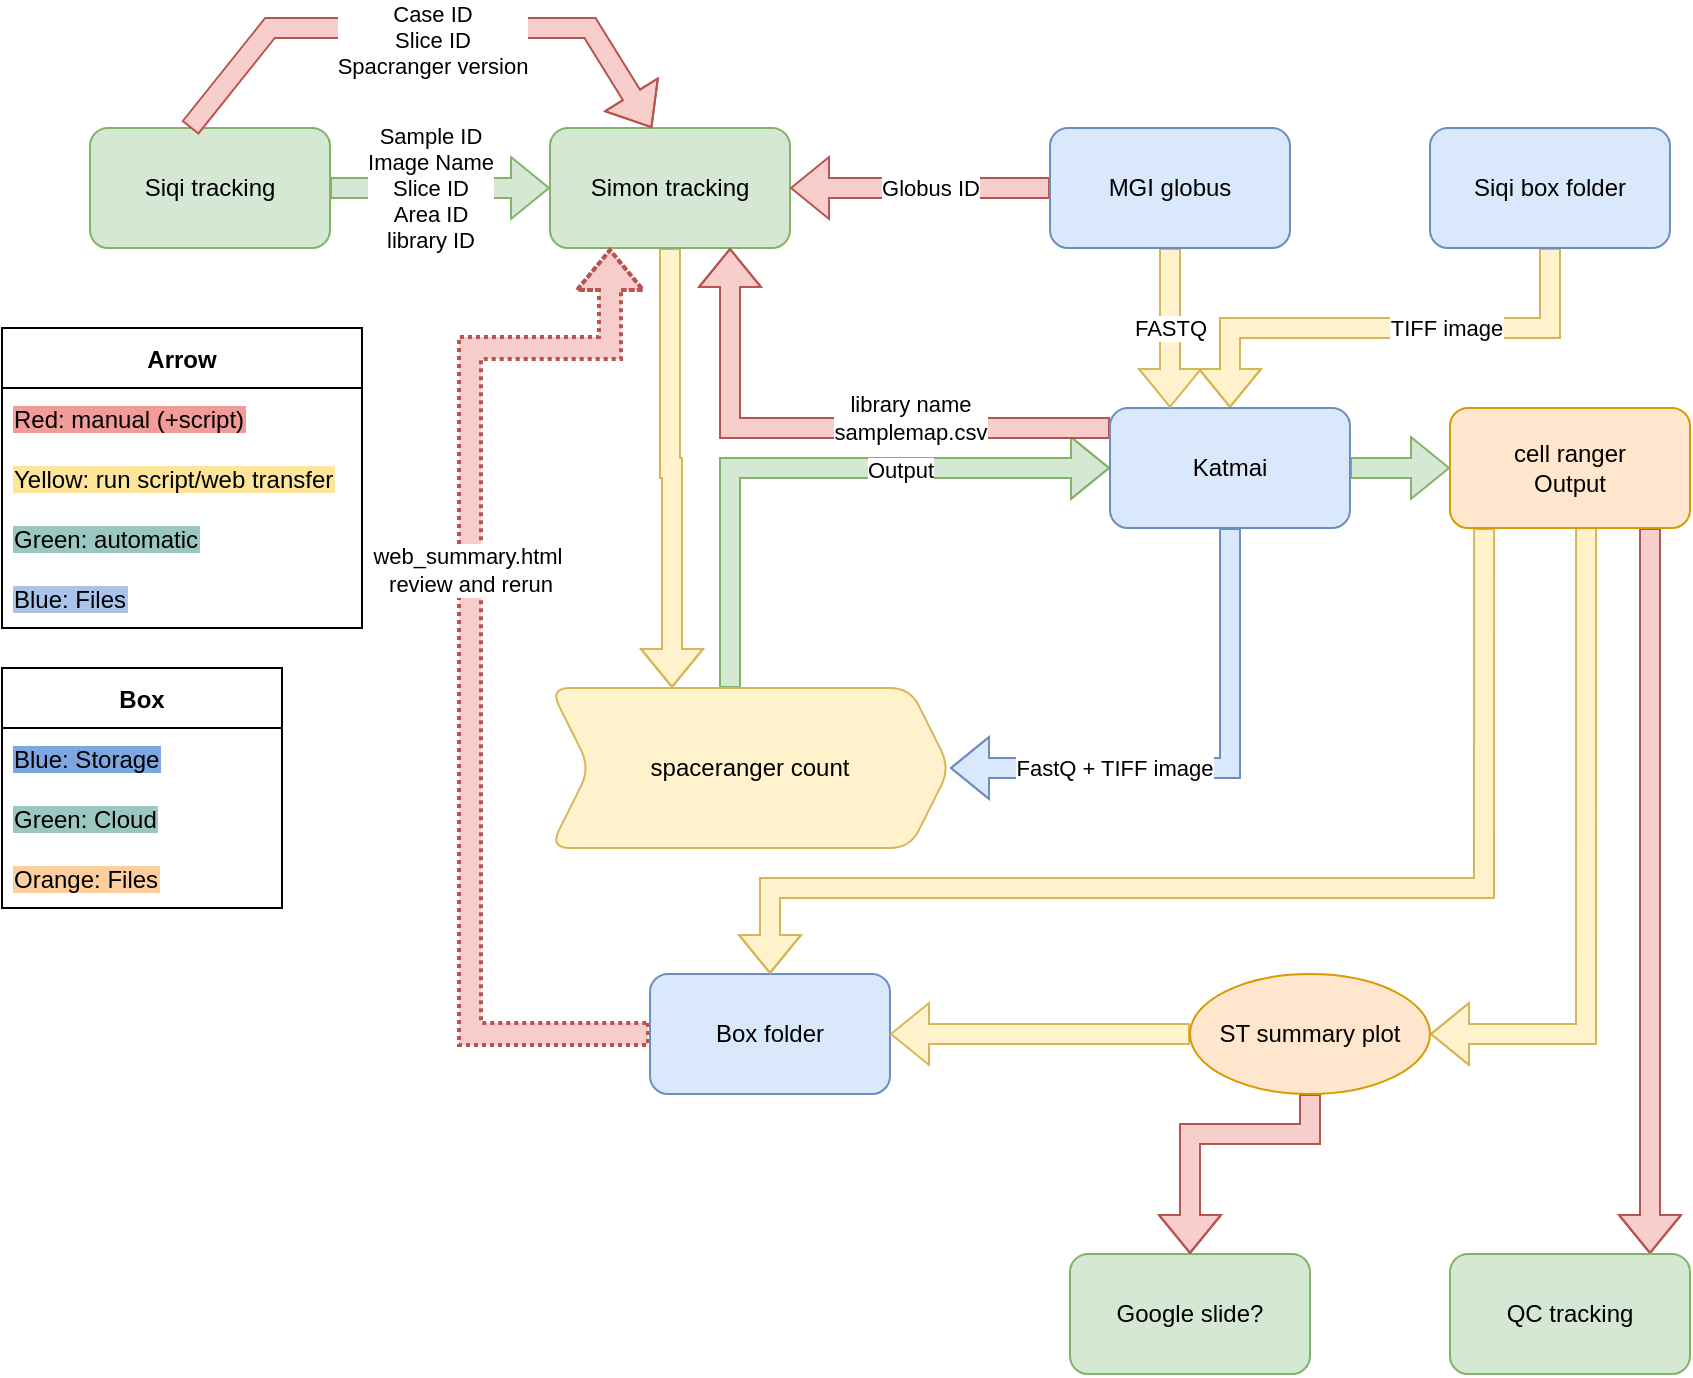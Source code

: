 <mxfile version="20.2.8" type="github">
  <diagram id="chlIG1ylPpCfMNX09vV1" name="Page-1">
    <mxGraphModel dx="1892" dy="740" grid="1" gridSize="10" guides="1" tooltips="1" connect="1" arrows="1" fold="1" page="1" pageScale="1" pageWidth="850" pageHeight="1100" math="0" shadow="0">
      <root>
        <mxCell id="0" />
        <mxCell id="1" parent="0" />
        <mxCell id="7oGNp_6ggQTnMtsgFMvF-4" value="" style="edgeStyle=orthogonalEdgeStyle;rounded=0;orthogonalLoop=1;jettySize=auto;html=1;strokeColor=#82b366;shape=flexArrow;fillColor=#d5e8d4;" parent="1" source="7oGNp_6ggQTnMtsgFMvF-2" target="7oGNp_6ggQTnMtsgFMvF-3" edge="1">
          <mxGeometry relative="1" as="geometry" />
        </mxCell>
        <mxCell id="7oGNp_6ggQTnMtsgFMvF-15" value="Sample ID&lt;br&gt;Image Name&lt;br&gt;Slice ID&lt;br&gt;Area ID&lt;br&gt;library ID" style="edgeLabel;html=1;align=center;verticalAlign=middle;resizable=0;points=[];" parent="7oGNp_6ggQTnMtsgFMvF-4" vertex="1" connectable="0">
          <mxGeometry x="-0.345" y="-4" relative="1" as="geometry">
            <mxPoint x="14" y="-4" as="offset" />
          </mxGeometry>
        </mxCell>
        <mxCell id="7oGNp_6ggQTnMtsgFMvF-2" value="Siqi tracking" style="rounded=1;whiteSpace=wrap;html=1;fillColor=#d5e8d4;strokeColor=#82b366;" parent="1" vertex="1">
          <mxGeometry x="-800" y="220" width="120" height="60" as="geometry" />
        </mxCell>
        <mxCell id="7oGNp_6ggQTnMtsgFMvF-6" value="" style="edgeStyle=orthogonalEdgeStyle;rounded=0;orthogonalLoop=1;jettySize=auto;html=1;strokeColor=#d6b656;entryX=0.305;entryY=0;entryDx=0;entryDy=0;entryPerimeter=0;shape=flexArrow;fillColor=#fff2cc;" parent="1" source="7oGNp_6ggQTnMtsgFMvF-3" target="7oGNp_6ggQTnMtsgFMvF-5" edge="1">
          <mxGeometry relative="1" as="geometry" />
        </mxCell>
        <mxCell id="7oGNp_6ggQTnMtsgFMvF-3" value="Simon tracking" style="whiteSpace=wrap;html=1;rounded=1;fillColor=#d5e8d4;strokeColor=#82b366;" parent="1" vertex="1">
          <mxGeometry x="-570" y="220" width="120" height="60" as="geometry" />
        </mxCell>
        <mxCell id="7oGNp_6ggQTnMtsgFMvF-21" style="edgeStyle=orthogonalEdgeStyle;shape=flexArrow;curved=1;rounded=0;orthogonalLoop=1;jettySize=auto;html=1;entryX=0;entryY=0.5;entryDx=0;entryDy=0;strokeColor=#82b366;fillColor=#d5e8d4;" parent="1" source="7oGNp_6ggQTnMtsgFMvF-5" target="7oGNp_6ggQTnMtsgFMvF-8" edge="1">
          <mxGeometry relative="1" as="geometry">
            <Array as="points">
              <mxPoint x="-480" y="390" />
            </Array>
          </mxGeometry>
        </mxCell>
        <mxCell id="7oGNp_6ggQTnMtsgFMvF-22" value="Output" style="edgeLabel;html=1;align=center;verticalAlign=middle;resizable=0;points=[];" parent="7oGNp_6ggQTnMtsgFMvF-21" vertex="1" connectable="0">
          <mxGeometry x="0.297" y="-1" relative="1" as="geometry">
            <mxPoint as="offset" />
          </mxGeometry>
        </mxCell>
        <mxCell id="7oGNp_6ggQTnMtsgFMvF-5" value="spaceranger count" style="shape=step;perimeter=stepPerimeter;whiteSpace=wrap;html=1;fixedSize=1;rounded=1;fillColor=#fff2cc;strokeColor=#d6b656;" parent="1" vertex="1">
          <mxGeometry x="-570" y="500" width="200" height="80" as="geometry" />
        </mxCell>
        <mxCell id="7oGNp_6ggQTnMtsgFMvF-9" value="TIFF image" style="edgeStyle=orthogonalEdgeStyle;rounded=0;orthogonalLoop=1;jettySize=auto;html=1;exitX=0.5;exitY=1;exitDx=0;exitDy=0;strokeColor=#d6b656;shape=flexArrow;fillColor=#fff2cc;" parent="1" source="7oGNp_6ggQTnMtsgFMvF-7" target="7oGNp_6ggQTnMtsgFMvF-8" edge="1">
          <mxGeometry x="-0.231" relative="1" as="geometry">
            <Array as="points">
              <mxPoint x="-70" y="320" />
              <mxPoint x="-230" y="320" />
            </Array>
            <mxPoint as="offset" />
          </mxGeometry>
        </mxCell>
        <mxCell id="7oGNp_6ggQTnMtsgFMvF-7" value="Siqi box folder" style="rounded=1;whiteSpace=wrap;html=1;fillColor=#dae8fc;strokeColor=#6c8ebf;" parent="1" vertex="1">
          <mxGeometry x="-130" y="220" width="120" height="60" as="geometry" />
        </mxCell>
        <mxCell id="7oGNp_6ggQTnMtsgFMvF-20" style="edgeStyle=orthogonalEdgeStyle;shape=flexArrow;curved=1;rounded=0;orthogonalLoop=1;jettySize=auto;html=1;exitX=0.5;exitY=1;exitDx=0;exitDy=0;entryX=1;entryY=0.5;entryDx=0;entryDy=0;strokeColor=#6c8ebf;fillColor=#dae8fc;" parent="1" source="7oGNp_6ggQTnMtsgFMvF-8" target="7oGNp_6ggQTnMtsgFMvF-5" edge="1">
          <mxGeometry relative="1" as="geometry" />
        </mxCell>
        <mxCell id="7oGNp_6ggQTnMtsgFMvF-45" value="FastQ + TIFF image" style="edgeLabel;html=1;align=center;verticalAlign=middle;resizable=0;points=[];" parent="7oGNp_6ggQTnMtsgFMvF-20" vertex="1" connectable="0">
          <mxGeometry x="0.369" y="4" relative="1" as="geometry">
            <mxPoint y="-4" as="offset" />
          </mxGeometry>
        </mxCell>
        <mxCell id="7oGNp_6ggQTnMtsgFMvF-29" value="" style="edgeStyle=orthogonalEdgeStyle;shape=flexArrow;curved=1;rounded=0;orthogonalLoop=1;jettySize=auto;html=1;strokeColor=#82b366;exitX=1;exitY=0.5;exitDx=0;exitDy=0;fillColor=#d5e8d4;" parent="1" source="7oGNp_6ggQTnMtsgFMvF-8" target="7oGNp_6ggQTnMtsgFMvF-28" edge="1">
          <mxGeometry relative="1" as="geometry" />
        </mxCell>
        <mxCell id="EK9tDLI-zqCU6nyrCdQU-1" style="edgeStyle=orthogonalEdgeStyle;rounded=0;orthogonalLoop=1;jettySize=auto;html=1;entryX=0.75;entryY=1;entryDx=0;entryDy=0;shape=flexArrow;fillColor=#f8cecc;strokeColor=#b85450;" parent="1" source="7oGNp_6ggQTnMtsgFMvF-8" target="7oGNp_6ggQTnMtsgFMvF-3" edge="1">
          <mxGeometry relative="1" as="geometry">
            <Array as="points">
              <mxPoint x="-480" y="370" />
            </Array>
          </mxGeometry>
        </mxCell>
        <mxCell id="EK9tDLI-zqCU6nyrCdQU-2" value="library name&lt;br&gt;samplemap.csv" style="edgeLabel;html=1;align=center;verticalAlign=middle;resizable=0;points=[];" parent="EK9tDLI-zqCU6nyrCdQU-1" vertex="1" connectable="0">
          <mxGeometry x="-0.421" y="2" relative="1" as="geometry">
            <mxPoint x="-19" y="-7" as="offset" />
          </mxGeometry>
        </mxCell>
        <mxCell id="7oGNp_6ggQTnMtsgFMvF-8" value="Katmai" style="whiteSpace=wrap;html=1;rounded=1;fillColor=#dae8fc;strokeColor=#6c8ebf;" parent="1" vertex="1">
          <mxGeometry x="-290" y="360" width="120" height="60" as="geometry" />
        </mxCell>
        <mxCell id="7oGNp_6ggQTnMtsgFMvF-12" value="FASTQ" style="edgeStyle=orthogonalEdgeStyle;rounded=0;orthogonalLoop=1;jettySize=auto;html=1;entryX=0.25;entryY=0;entryDx=0;entryDy=0;strokeColor=#d6b656;shape=flexArrow;fillColor=#fff2cc;" parent="1" source="7oGNp_6ggQTnMtsgFMvF-10" target="7oGNp_6ggQTnMtsgFMvF-8" edge="1">
          <mxGeometry relative="1" as="geometry">
            <mxPoint x="-270" y="340" as="targetPoint" />
          </mxGeometry>
        </mxCell>
        <mxCell id="7oGNp_6ggQTnMtsgFMvF-17" style="edgeStyle=orthogonalEdgeStyle;curved=1;rounded=0;orthogonalLoop=1;jettySize=auto;html=1;strokeColor=#b85450;shape=flexArrow;fillColor=#f8cecc;" parent="1" source="7oGNp_6ggQTnMtsgFMvF-10" target="7oGNp_6ggQTnMtsgFMvF-3" edge="1">
          <mxGeometry relative="1" as="geometry" />
        </mxCell>
        <mxCell id="7oGNp_6ggQTnMtsgFMvF-18" value="Globus ID" style="edgeLabel;html=1;align=center;verticalAlign=middle;resizable=0;points=[];" parent="7oGNp_6ggQTnMtsgFMvF-17" vertex="1" connectable="0">
          <mxGeometry x="0.277" y="1" relative="1" as="geometry">
            <mxPoint x="23" y="-1" as="offset" />
          </mxGeometry>
        </mxCell>
        <mxCell id="7oGNp_6ggQTnMtsgFMvF-10" value="MGI globus" style="whiteSpace=wrap;html=1;rounded=1;fillColor=#dae8fc;strokeColor=#6c8ebf;" parent="1" vertex="1">
          <mxGeometry x="-320" y="220" width="120" height="60" as="geometry" />
        </mxCell>
        <mxCell id="7oGNp_6ggQTnMtsgFMvF-13" value="" style="curved=1;endArrow=classic;html=1;rounded=0;entryX=0.425;entryY=0;entryDx=0;entryDy=0;entryPerimeter=0;strokeColor=#b85450;shape=flexArrow;fillColor=#f8cecc;" parent="1" target="7oGNp_6ggQTnMtsgFMvF-3" edge="1">
          <mxGeometry width="50" height="50" relative="1" as="geometry">
            <mxPoint x="-750" y="220" as="sourcePoint" />
            <mxPoint x="-700" y="170" as="targetPoint" />
            <Array as="points">
              <mxPoint x="-710" y="170" />
              <mxPoint x="-550" y="170" />
            </Array>
          </mxGeometry>
        </mxCell>
        <mxCell id="7oGNp_6ggQTnMtsgFMvF-14" value="Case ID&lt;br&gt;Slice ID&lt;br&gt;Spacranger version" style="edgeLabel;html=1;align=center;verticalAlign=middle;resizable=0;points=[];" parent="7oGNp_6ggQTnMtsgFMvF-13" vertex="1" connectable="0">
          <mxGeometry x="-0.204" y="-3" relative="1" as="geometry">
            <mxPoint x="32" y="3" as="offset" />
          </mxGeometry>
        </mxCell>
        <mxCell id="-nxycHyKe-5Fi7hsRtCH-1" style="edgeStyle=orthogonalEdgeStyle;rounded=0;orthogonalLoop=1;jettySize=auto;html=1;exitX=0;exitY=0.5;exitDx=0;exitDy=0;entryX=0.25;entryY=1;entryDx=0;entryDy=0;shape=flexArrow;fillColor=#f8cecc;strokeColor=#b85450;dashed=1;strokeWidth=2;dashPattern=1 1;" edge="1" parent="1" source="7oGNp_6ggQTnMtsgFMvF-23" target="7oGNp_6ggQTnMtsgFMvF-3">
          <mxGeometry relative="1" as="geometry">
            <Array as="points">
              <mxPoint x="-610" y="673" />
              <mxPoint x="-610" y="330" />
              <mxPoint x="-540" y="330" />
            </Array>
          </mxGeometry>
        </mxCell>
        <mxCell id="-nxycHyKe-5Fi7hsRtCH-2" value="web_summary.html&amp;nbsp;&lt;br&gt;review and rerun" style="edgeLabel;html=1;align=center;verticalAlign=middle;resizable=0;points=[];" vertex="1" connectable="0" parent="-nxycHyKe-5Fi7hsRtCH-1">
          <mxGeometry x="0.257" y="-1" relative="1" as="geometry">
            <mxPoint x="-1" y="25" as="offset" />
          </mxGeometry>
        </mxCell>
        <mxCell id="7oGNp_6ggQTnMtsgFMvF-23" value="Box folder" style="whiteSpace=wrap;html=1;rounded=1;fillColor=#dae8fc;strokeColor=#6c8ebf;" parent="1" vertex="1">
          <mxGeometry x="-520" y="643" width="120" height="60" as="geometry" />
        </mxCell>
        <mxCell id="7oGNp_6ggQTnMtsgFMvF-34" value="" style="edgeStyle=orthogonalEdgeStyle;shape=flexArrow;curved=1;rounded=0;orthogonalLoop=1;jettySize=auto;html=1;strokeColor=#d6b656;exitX=0.567;exitY=0.983;exitDx=0;exitDy=0;exitPerimeter=0;fillColor=#fff2cc;" parent="1" source="7oGNp_6ggQTnMtsgFMvF-28" target="7oGNp_6ggQTnMtsgFMvF-33" edge="1">
          <mxGeometry relative="1" as="geometry">
            <Array as="points">
              <mxPoint x="-52" y="673" />
            </Array>
          </mxGeometry>
        </mxCell>
        <mxCell id="7oGNp_6ggQTnMtsgFMvF-38" value="" style="edgeStyle=orthogonalEdgeStyle;shape=flexArrow;curved=1;rounded=0;orthogonalLoop=1;jettySize=auto;html=1;strokeColor=#b85450;fillColor=#f8cecc;" parent="1" source="7oGNp_6ggQTnMtsgFMvF-28" target="7oGNp_6ggQTnMtsgFMvF-37" edge="1">
          <mxGeometry relative="1" as="geometry">
            <Array as="points">
              <mxPoint x="-20" y="630" />
              <mxPoint x="-20" y="630" />
            </Array>
          </mxGeometry>
        </mxCell>
        <mxCell id="7oGNp_6ggQTnMtsgFMvF-43" style="edgeStyle=orthogonalEdgeStyle;shape=flexArrow;curved=1;rounded=0;orthogonalLoop=1;jettySize=auto;html=1;strokeColor=#d6b656;exitX=0.142;exitY=1;exitDx=0;exitDy=0;exitPerimeter=0;fillColor=#fff2cc;" parent="1" source="7oGNp_6ggQTnMtsgFMvF-28" target="7oGNp_6ggQTnMtsgFMvF-23" edge="1">
          <mxGeometry relative="1" as="geometry">
            <Array as="points">
              <mxPoint x="-103" y="600" />
              <mxPoint x="-460" y="600" />
            </Array>
          </mxGeometry>
        </mxCell>
        <mxCell id="7oGNp_6ggQTnMtsgFMvF-28" value="cell ranger &lt;br&gt;Output" style="whiteSpace=wrap;html=1;rounded=1;fillColor=#ffe6cc;strokeColor=#d79b00;" parent="1" vertex="1">
          <mxGeometry x="-120" y="360" width="120" height="60" as="geometry" />
        </mxCell>
        <mxCell id="7oGNp_6ggQTnMtsgFMvF-31" value="Google slide?" style="whiteSpace=wrap;html=1;rounded=1;fillColor=#d5e8d4;strokeColor=#82b366;" parent="1" vertex="1">
          <mxGeometry x="-310" y="783" width="120" height="60" as="geometry" />
        </mxCell>
        <mxCell id="7oGNp_6ggQTnMtsgFMvF-39" value="" style="edgeStyle=orthogonalEdgeStyle;shape=flexArrow;curved=1;rounded=0;orthogonalLoop=1;jettySize=auto;html=1;strokeColor=#b85450;exitX=0.5;exitY=1;exitDx=0;exitDy=0;fillColor=#f8cecc;" parent="1" source="7oGNp_6ggQTnMtsgFMvF-33" target="7oGNp_6ggQTnMtsgFMvF-31" edge="1">
          <mxGeometry relative="1" as="geometry">
            <Array as="points">
              <mxPoint x="-190" y="723" />
              <mxPoint x="-250" y="723" />
            </Array>
          </mxGeometry>
        </mxCell>
        <mxCell id="7oGNp_6ggQTnMtsgFMvF-40" style="edgeStyle=orthogonalEdgeStyle;shape=flexArrow;curved=1;rounded=0;orthogonalLoop=1;jettySize=auto;html=1;exitX=0;exitY=0.5;exitDx=0;exitDy=0;strokeColor=#d6b656;fillColor=#fff2cc;" parent="1" source="7oGNp_6ggQTnMtsgFMvF-33" target="7oGNp_6ggQTnMtsgFMvF-23" edge="1">
          <mxGeometry relative="1" as="geometry" />
        </mxCell>
        <mxCell id="7oGNp_6ggQTnMtsgFMvF-33" value="ST summary plot" style="ellipse;whiteSpace=wrap;html=1;rounded=1;fillColor=#ffe6cc;strokeColor=#d79b00;" parent="1" vertex="1">
          <mxGeometry x="-250" y="643" width="120" height="60" as="geometry" />
        </mxCell>
        <mxCell id="7oGNp_6ggQTnMtsgFMvF-37" value="QC tracking" style="whiteSpace=wrap;html=1;rounded=1;fillColor=#d5e8d4;strokeColor=#82b366;" parent="1" vertex="1">
          <mxGeometry x="-120" y="783" width="120" height="60" as="geometry" />
        </mxCell>
        <mxCell id="IscRY_30ccPBowu1oREI-10" value="Arrow" style="swimlane;fontStyle=1;childLayout=stackLayout;horizontal=1;startSize=30;horizontalStack=0;resizeParent=1;resizeParentMax=0;resizeLast=0;collapsible=1;marginBottom=0;" parent="1" vertex="1">
          <mxGeometry x="-844" y="320" width="180" height="150" as="geometry" />
        </mxCell>
        <mxCell id="IscRY_30ccPBowu1oREI-11" value="Red: manual (+script)" style="text;strokeColor=none;fillColor=none;align=left;verticalAlign=middle;spacingLeft=4;spacingRight=4;overflow=hidden;points=[[0,0.5],[1,0.5]];portConstraint=eastwest;rotatable=0;labelBackgroundColor=#F19C99;" parent="IscRY_30ccPBowu1oREI-10" vertex="1">
          <mxGeometry y="30" width="180" height="30" as="geometry" />
        </mxCell>
        <mxCell id="IscRY_30ccPBowu1oREI-12" value="Yellow: run script/web transfer" style="text;strokeColor=none;fillColor=none;align=left;verticalAlign=middle;spacingLeft=4;spacingRight=4;overflow=hidden;points=[[0,0.5],[1,0.5]];portConstraint=eastwest;rotatable=0;labelBackgroundColor=#FFE599;" parent="IscRY_30ccPBowu1oREI-10" vertex="1">
          <mxGeometry y="60" width="180" height="30" as="geometry" />
        </mxCell>
        <mxCell id="IscRY_30ccPBowu1oREI-13" value="Green: automatic" style="text;strokeColor=none;fillColor=none;align=left;verticalAlign=middle;spacingLeft=4;spacingRight=4;overflow=hidden;points=[[0,0.5],[1,0.5]];portConstraint=eastwest;rotatable=0;labelBackgroundColor=#9AC7BF;" parent="IscRY_30ccPBowu1oREI-10" vertex="1">
          <mxGeometry y="90" width="180" height="30" as="geometry" />
        </mxCell>
        <mxCell id="IscRY_30ccPBowu1oREI-18" value="Blue: Files" style="text;strokeColor=none;fillColor=none;align=left;verticalAlign=middle;spacingLeft=4;spacingRight=4;overflow=hidden;points=[[0,0.5],[1,0.5]];portConstraint=eastwest;rotatable=0;labelBackgroundColor=#A9C4EB;" parent="IscRY_30ccPBowu1oREI-10" vertex="1">
          <mxGeometry y="120" width="180" height="30" as="geometry" />
        </mxCell>
        <mxCell id="IscRY_30ccPBowu1oREI-14" value="Box" style="swimlane;fontStyle=1;childLayout=stackLayout;horizontal=1;startSize=30;horizontalStack=0;resizeParent=1;resizeParentMax=0;resizeLast=0;collapsible=1;marginBottom=0;" parent="1" vertex="1">
          <mxGeometry x="-844" y="490" width="140" height="120" as="geometry" />
        </mxCell>
        <mxCell id="IscRY_30ccPBowu1oREI-15" value="Blue: Storage" style="text;strokeColor=none;fillColor=none;align=left;verticalAlign=middle;spacingLeft=4;spacingRight=4;overflow=hidden;points=[[0,0.5],[1,0.5]];portConstraint=eastwest;rotatable=0;labelBackgroundColor=#7EA6E0;" parent="IscRY_30ccPBowu1oREI-14" vertex="1">
          <mxGeometry y="30" width="140" height="30" as="geometry" />
        </mxCell>
        <mxCell id="IscRY_30ccPBowu1oREI-16" value="Green: Cloud" style="text;strokeColor=none;fillColor=none;align=left;verticalAlign=middle;spacingLeft=4;spacingRight=4;overflow=hidden;points=[[0,0.5],[1,0.5]];portConstraint=eastwest;rotatable=0;labelBackgroundColor=#9AC7BF;" parent="IscRY_30ccPBowu1oREI-14" vertex="1">
          <mxGeometry y="60" width="140" height="30" as="geometry" />
        </mxCell>
        <mxCell id="IscRY_30ccPBowu1oREI-17" value="Orange: Files" style="text;strokeColor=none;fillColor=none;align=left;verticalAlign=middle;spacingLeft=4;spacingRight=4;overflow=hidden;points=[[0,0.5],[1,0.5]];portConstraint=eastwest;rotatable=0;labelBackgroundColor=#FFCE9F;" parent="IscRY_30ccPBowu1oREI-14" vertex="1">
          <mxGeometry y="90" width="140" height="30" as="geometry" />
        </mxCell>
      </root>
    </mxGraphModel>
  </diagram>
</mxfile>
